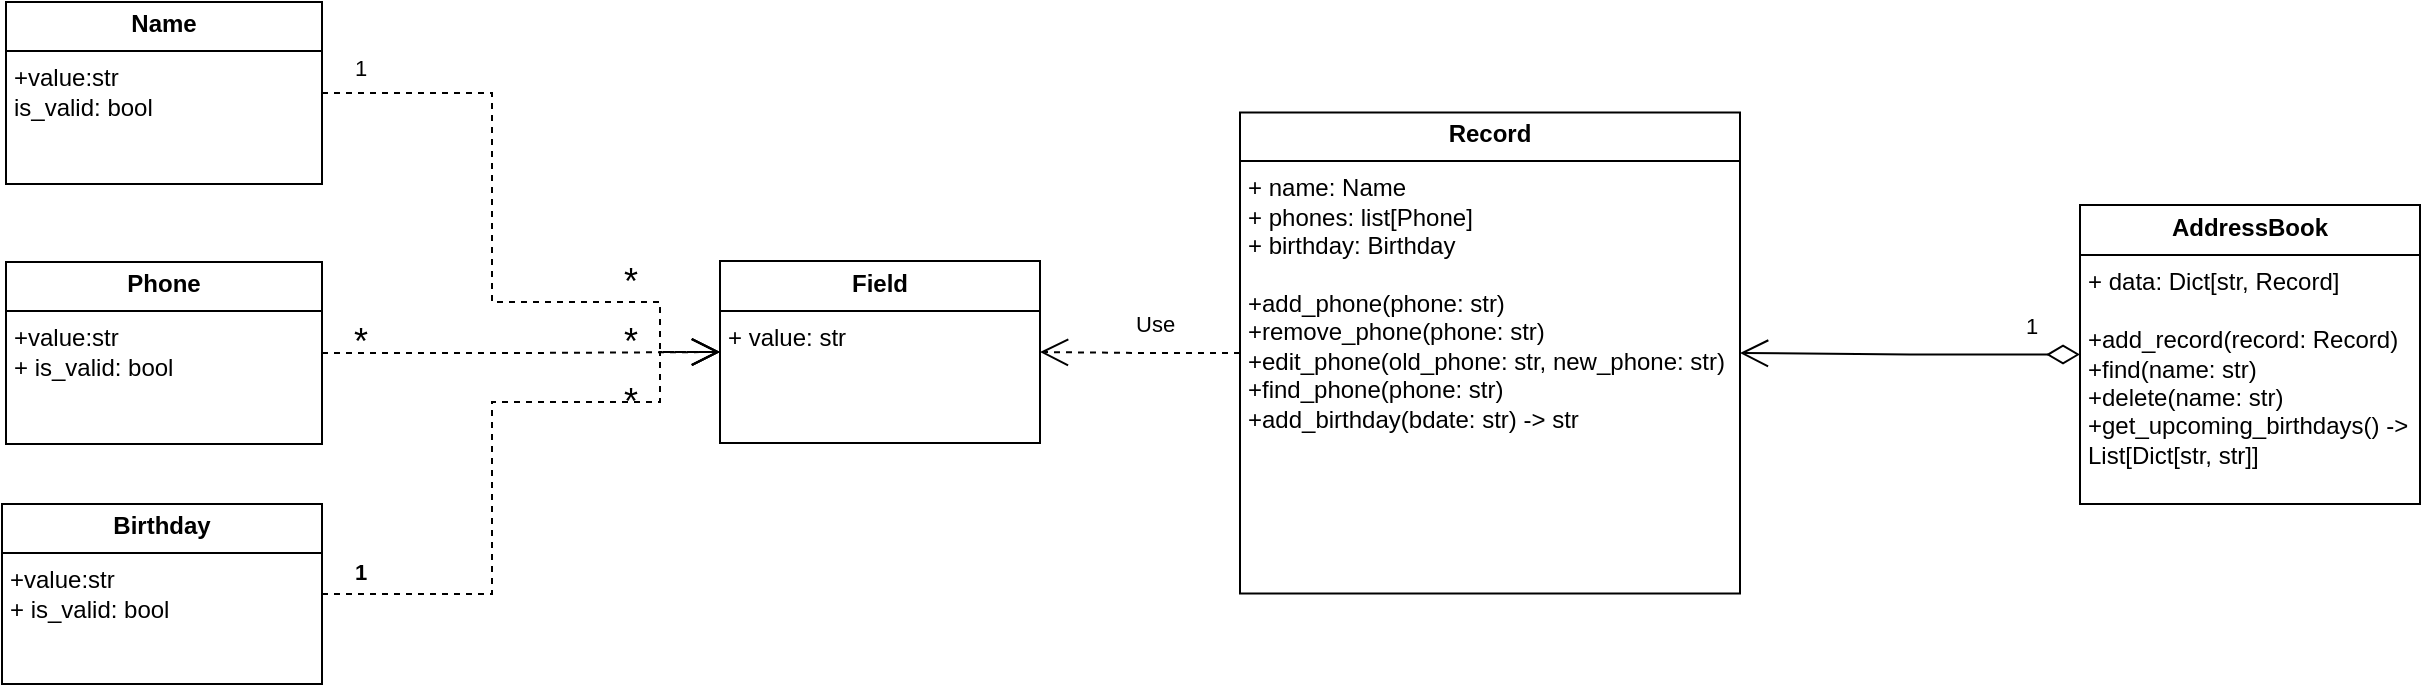 <mxfile version="24.0.7" type="github">
  <diagram id="C5RBs43oDa-KdzZeNtuy" name="Page-1">
    <mxGraphModel dx="2670" dy="813" grid="1" gridSize="10" guides="1" tooltips="1" connect="1" arrows="1" fold="1" page="1" pageScale="1" pageWidth="827" pageHeight="1169" math="0" shadow="0">
      <root>
        <mxCell id="WIyWlLk6GJQsqaUBKTNV-0" />
        <mxCell id="WIyWlLk6GJQsqaUBKTNV-1" parent="WIyWlLk6GJQsqaUBKTNV-0" />
        <mxCell id="ajwvEWi6pkSdw6jS7hgf-95" value="&lt;p&gt;&lt;font style=&quot;font-size: 18px;&quot;&gt;*&lt;/font&gt;&lt;/p&gt;" style="text;html=1;align=center;verticalAlign=middle;resizable=0;points=[];autosize=1;strokeColor=none;fillColor=none;fontFamily=Helvetica;fontSize=11;fontColor=default;labelBackgroundColor=default;fontsize=5;rotation=0;" vertex="1" parent="WIyWlLk6GJQsqaUBKTNV-1">
          <mxGeometry x="319" y="154" width="30" height="60" as="geometry" />
        </mxCell>
        <mxCell id="ajwvEWi6pkSdw6jS7hgf-84" value="&lt;p&gt;&lt;font style=&quot;font-size: 18px;&quot;&gt;*&lt;/font&gt;&lt;/p&gt;" style="text;html=1;align=center;verticalAlign=middle;resizable=0;points=[];autosize=1;strokeColor=none;fillColor=none;fontFamily=Helvetica;fontSize=11;fontColor=default;labelBackgroundColor=default;fontsize=5;rotation=0;" vertex="1" parent="WIyWlLk6GJQsqaUBKTNV-1">
          <mxGeometry x="-180" y="190" width="30" height="60" as="geometry" />
        </mxCell>
        <mxCell id="ajwvEWi6pkSdw6jS7hgf-81" value="&lt;p&gt;&lt;font style=&quot;font-size: 18px;&quot;&gt;*&lt;/font&gt;&lt;/p&gt;" style="text;html=1;align=center;verticalAlign=middle;resizable=0;points=[];autosize=1;strokeColor=none;fillColor=none;fontFamily=Helvetica;fontSize=11;fontColor=default;labelBackgroundColor=default;fontsize=5;rotation=0;" vertex="1" parent="WIyWlLk6GJQsqaUBKTNV-1">
          <mxGeometry x="-315" y="160" width="30" height="60" as="geometry" />
        </mxCell>
        <mxCell id="ajwvEWi6pkSdw6jS7hgf-82" value="&lt;p&gt;&lt;font style=&quot;font-size: 18px;&quot;&gt;*&lt;/font&gt;&lt;/p&gt;" style="text;html=1;align=center;verticalAlign=middle;resizable=0;points=[];autosize=1;strokeColor=none;fillColor=none;fontFamily=Helvetica;fontSize=11;fontColor=default;labelBackgroundColor=default;fontsize=5;rotation=0;" vertex="1" parent="WIyWlLk6GJQsqaUBKTNV-1">
          <mxGeometry x="-180" y="160" width="30" height="60" as="geometry" />
        </mxCell>
        <mxCell id="ajwvEWi6pkSdw6jS7hgf-78" value="&lt;p&gt;&lt;font style=&quot;font-size: 18px;&quot;&gt;*&lt;/font&gt;&lt;/p&gt;" style="text;html=1;align=center;verticalAlign=middle;resizable=0;points=[];autosize=1;strokeColor=none;fillColor=none;fontFamily=Helvetica;fontSize=11;fontColor=default;labelBackgroundColor=default;fontsize=5;rotation=0;" vertex="1" parent="WIyWlLk6GJQsqaUBKTNV-1">
          <mxGeometry x="-180" y="130" width="30" height="60" as="geometry" />
        </mxCell>
        <mxCell id="ajwvEWi6pkSdw6jS7hgf-14" value="&lt;p style=&quot;margin:0px;margin-top:4px;text-align:center;&quot;&gt;&lt;b&gt;Field&lt;/b&gt;&lt;/p&gt;&lt;hr size=&quot;1&quot; style=&quot;border-style:solid;&quot;&gt;&lt;p style=&quot;margin:0px;margin-left:4px;&quot;&gt;+ value: str&lt;/p&gt;&lt;p style=&quot;margin:0px;margin-left:4px;&quot;&gt;&lt;br&gt;&lt;/p&gt;" style="verticalAlign=top;align=left;overflow=fill;html=1;whiteSpace=wrap;" vertex="1" parent="WIyWlLk6GJQsqaUBKTNV-1">
          <mxGeometry x="-120" y="149.5" width="160" height="91" as="geometry" />
        </mxCell>
        <mxCell id="ajwvEWi6pkSdw6jS7hgf-15" value="&lt;p style=&quot;margin:0px;margin-top:4px;text-align:center;&quot;&gt;&lt;b&gt;Name&lt;/b&gt;&lt;/p&gt;&lt;hr size=&quot;1&quot; style=&quot;border-style:solid;&quot;&gt;&lt;p style=&quot;margin:0px;margin-left:4px;&quot;&gt;&lt;span style=&quot;background-color: initial;&quot;&gt;+value:str&lt;/span&gt;&lt;/p&gt;&lt;p style=&quot;margin:0px;margin-left:4px;&quot;&gt;&lt;span style=&quot;background-color: initial;&quot;&gt;is_valid: bool&lt;/span&gt;&lt;br&gt;&lt;/p&gt;" style="verticalAlign=top;align=left;overflow=fill;html=1;whiteSpace=wrap;" vertex="1" parent="WIyWlLk6GJQsqaUBKTNV-1">
          <mxGeometry x="-477" y="20" width="158" height="91" as="geometry" />
        </mxCell>
        <mxCell id="ajwvEWi6pkSdw6jS7hgf-16" value="&lt;p style=&quot;margin:0px;margin-top:4px;text-align:center;&quot;&gt;&lt;b&gt;Phone&lt;/b&gt;&lt;/p&gt;&lt;hr size=&quot;1&quot; style=&quot;border-style:solid;&quot;&gt;&lt;p style=&quot;margin:0px;margin-left:4px;&quot;&gt;+value:str&lt;br&gt;&lt;/p&gt;&lt;p style=&quot;margin:0px;margin-left:4px;&quot;&gt;+ is_valid: bool&lt;br&gt;&lt;/p&gt;" style="verticalAlign=top;align=left;overflow=fill;html=1;whiteSpace=wrap;" vertex="1" parent="WIyWlLk6GJQsqaUBKTNV-1">
          <mxGeometry x="-477" y="150" width="158" height="91" as="geometry" />
        </mxCell>
        <mxCell id="ajwvEWi6pkSdw6jS7hgf-17" value="&lt;p style=&quot;margin:0px;margin-top:4px;text-align:center;&quot;&gt;&lt;b&gt;Birthday&lt;/b&gt;&lt;/p&gt;&lt;hr size=&quot;1&quot; style=&quot;border-style:solid;&quot;&gt;&lt;p style=&quot;margin:0px;margin-left:4px;&quot;&gt;+value:str&lt;br&gt;&lt;/p&gt;&lt;p style=&quot;margin:0px;margin-left:4px;&quot;&gt;+ is_valid: bool&lt;br&gt;&lt;/p&gt;&lt;p style=&quot;margin:0px;margin-left:4px;&quot;&gt;&lt;span style=&quot;white-space: pre;&quot;&gt;&#x9;&lt;/span&gt;&lt;br&gt;&lt;/p&gt;" style="verticalAlign=top;align=left;overflow=fill;html=1;whiteSpace=wrap;" vertex="1" parent="WIyWlLk6GJQsqaUBKTNV-1">
          <mxGeometry x="-479" y="271" width="160" height="90" as="geometry" />
        </mxCell>
        <mxCell id="ajwvEWi6pkSdw6jS7hgf-18" value="&lt;p style=&quot;margin:0px;margin-top:4px;text-align:center;&quot;&gt;&lt;b&gt;Record&lt;/b&gt;&lt;/p&gt;&lt;hr size=&quot;1&quot; style=&quot;border-style:solid;&quot;&gt;&lt;p style=&quot;margin:0px;margin-left:4px;&quot;&gt;+ name: Name&lt;/p&gt;&lt;p style=&quot;margin:0px;margin-left:4px;&quot;&gt;+ phones: list[Phone]&lt;/p&gt;&lt;p style=&quot;margin:0px;margin-left:4px;&quot;&gt;+ birthday: Birthday&lt;/p&gt;&lt;p style=&quot;margin:0px;margin-left:4px;&quot;&gt;&lt;br&gt;&lt;/p&gt;&lt;p style=&quot;margin:0px;margin-left:4px;&quot;&gt;+add_phone(phone: str)&amp;nbsp;&amp;nbsp;&lt;/p&gt;&lt;p style=&quot;margin:0px;margin-left:4px;&quot;&gt;+remove_phone(phone: str)&amp;nbsp;&lt;/p&gt;&lt;p style=&quot;margin:0px;margin-left:4px;&quot;&gt;+edit_phone(old_phone: str, new_phone: str)&amp;nbsp;&lt;/p&gt;&lt;p style=&quot;margin:0px;margin-left:4px;&quot;&gt;+find_phone(phone: str)&amp;nbsp;&lt;/p&gt;&lt;p style=&quot;margin:0px;margin-left:4px;&quot;&gt;+add_birthday(bdate: str) -&amp;gt; str&lt;br&gt;&lt;/p&gt;" style="verticalAlign=top;align=left;overflow=fill;html=1;whiteSpace=wrap;" vertex="1" parent="WIyWlLk6GJQsqaUBKTNV-1">
          <mxGeometry x="140" y="75.25" width="250" height="240.5" as="geometry" />
        </mxCell>
        <mxCell id="ajwvEWi6pkSdw6jS7hgf-19" value="&lt;p style=&quot;margin:0px;margin-top:4px;text-align:center;&quot;&gt;&lt;b&gt;AddressBook&lt;/b&gt;&lt;/p&gt;&lt;hr size=&quot;1&quot; style=&quot;border-style:solid;&quot;&gt;&lt;p style=&quot;margin:0px;margin-left:4px;&quot;&gt;+ data: Dict[str, Record]&lt;/p&gt;&lt;p style=&quot;margin:0px;margin-left:4px;&quot;&gt;&lt;br&gt;&lt;/p&gt;&lt;p style=&quot;margin:0px;margin-left:4px;&quot;&gt;+add_record(record: Record)&lt;/p&gt;&lt;p style=&quot;margin:0px;margin-left:4px;&quot;&gt;+find(name: str)&amp;nbsp;&amp;nbsp;&lt;/p&gt;&lt;p style=&quot;margin:0px;margin-left:4px;&quot;&gt;+delete(name: str)&amp;nbsp; +get_upcoming_birthdays() -&amp;gt; List[Dict[str, str]]&lt;br&gt;&lt;/p&gt;" style="verticalAlign=top;align=left;overflow=fill;html=1;whiteSpace=wrap;" vertex="1" parent="WIyWlLk6GJQsqaUBKTNV-1">
          <mxGeometry x="560" y="121.5" width="170" height="149.5" as="geometry" />
        </mxCell>
        <mxCell id="ajwvEWi6pkSdw6jS7hgf-68" value="" style="endArrow=open;endSize=12;dashed=1;html=1;rounded=0;strokeColor=default;align=left;verticalAlign=bottom;fontFamily=Helvetica;fontSize=11;fontColor=default;labelBackgroundColor=default;edgeStyle=orthogonalEdgeStyle;exitX=1;exitY=0.5;exitDx=0;exitDy=0;entryX=0;entryY=0.5;entryDx=0;entryDy=0;" edge="1" parent="WIyWlLk6GJQsqaUBKTNV-1" source="ajwvEWi6pkSdw6jS7hgf-15" target="ajwvEWi6pkSdw6jS7hgf-14">
          <mxGeometry x="0.003" width="160" relative="1" as="geometry">
            <mxPoint x="-120" y="280" as="sourcePoint" />
            <mxPoint x="-280" y="280" as="targetPoint" />
            <Array as="points">
              <mxPoint x="-234" y="66" />
              <mxPoint x="-234" y="170" />
              <mxPoint x="-150" y="170" />
            </Array>
            <mxPoint as="offset" />
          </mxGeometry>
        </mxCell>
        <mxCell id="ajwvEWi6pkSdw6jS7hgf-70" value="" style="endArrow=open;endSize=12;dashed=1;html=1;rounded=0;strokeColor=default;align=left;verticalAlign=bottom;fontFamily=Helvetica;fontSize=11;fontColor=default;labelBackgroundColor=default;edgeStyle=orthogonalEdgeStyle;exitX=1;exitY=0.5;exitDx=0;exitDy=0;entryX=0;entryY=0.5;entryDx=0;entryDy=0;" edge="1" parent="WIyWlLk6GJQsqaUBKTNV-1" source="ajwvEWi6pkSdw6jS7hgf-17" target="ajwvEWi6pkSdw6jS7hgf-14">
          <mxGeometry width="160" relative="1" as="geometry">
            <mxPoint x="10" y="390" as="sourcePoint" />
            <mxPoint x="-150" y="390" as="targetPoint" />
            <Array as="points">
              <mxPoint x="-234" y="316" />
              <mxPoint x="-234" y="220" />
              <mxPoint x="-150" y="220" />
            </Array>
          </mxGeometry>
        </mxCell>
        <mxCell id="ajwvEWi6pkSdw6jS7hgf-71" value="" style="endArrow=open;endSize=12;dashed=1;html=1;rounded=0;strokeColor=default;align=left;verticalAlign=bottom;fontFamily=Helvetica;fontSize=11;fontColor=default;labelBackgroundColor=default;edgeStyle=orthogonalEdgeStyle;exitX=1;exitY=0.5;exitDx=0;exitDy=0;entryX=0;entryY=0.5;entryDx=0;entryDy=0;" edge="1" parent="WIyWlLk6GJQsqaUBKTNV-1" source="ajwvEWi6pkSdw6jS7hgf-16" target="ajwvEWi6pkSdw6jS7hgf-14">
          <mxGeometry width="160" relative="1" as="geometry">
            <mxPoint x="-180" y="430" as="sourcePoint" />
            <mxPoint x="-340" y="430" as="targetPoint" />
          </mxGeometry>
        </mxCell>
        <mxCell id="ajwvEWi6pkSdw6jS7hgf-77" value="1" style="text;html=1;align=center;verticalAlign=middle;resizable=0;points=[];autosize=1;strokeColor=none;fillColor=none;fontFamily=Helvetica;fontSize=11;fontColor=default;labelBackgroundColor=default;" vertex="1" parent="WIyWlLk6GJQsqaUBKTNV-1">
          <mxGeometry x="-315" y="38" width="30" height="30" as="geometry" />
        </mxCell>
        <mxCell id="ajwvEWi6pkSdw6jS7hgf-83" value="1" style="text;html=1;align=center;verticalAlign=middle;resizable=0;points=[];autosize=1;strokeColor=none;fillColor=none;fontFamily=Helvetica;fontSize=11;fontColor=default;labelBackgroundColor=default;fontStyle=1" vertex="1" parent="WIyWlLk6GJQsqaUBKTNV-1">
          <mxGeometry x="-315" y="290" width="30" height="30" as="geometry" />
        </mxCell>
        <mxCell id="ajwvEWi6pkSdw6jS7hgf-97" value="Use" style="endArrow=open;endSize=12;dashed=1;html=1;rounded=0;strokeColor=default;align=left;verticalAlign=bottom;fontFamily=Helvetica;fontSize=11;fontColor=default;labelBackgroundColor=default;edgeStyle=orthogonalEdgeStyle;exitX=0;exitY=0.5;exitDx=0;exitDy=0;entryX=1;entryY=0.5;entryDx=0;entryDy=0;" edge="1" parent="WIyWlLk6GJQsqaUBKTNV-1" source="ajwvEWi6pkSdw6jS7hgf-18" target="ajwvEWi6pkSdw6jS7hgf-14">
          <mxGeometry x="0.095" y="-5" width="160" relative="1" as="geometry">
            <mxPoint x="-40" y="350" as="sourcePoint" />
            <mxPoint x="120" y="350" as="targetPoint" />
            <mxPoint as="offset" />
          </mxGeometry>
        </mxCell>
        <mxCell id="ajwvEWi6pkSdw6jS7hgf-98" value="1" style="endArrow=open;html=1;endSize=12;startArrow=diamondThin;startSize=14;startFill=0;edgeStyle=orthogonalEdgeStyle;align=left;verticalAlign=bottom;rounded=0;strokeColor=default;fontFamily=Helvetica;fontSize=11;fontColor=default;labelBackgroundColor=default;exitX=0;exitY=0.5;exitDx=0;exitDy=0;entryX=1;entryY=0.5;entryDx=0;entryDy=0;" edge="1" parent="WIyWlLk6GJQsqaUBKTNV-1" source="ajwvEWi6pkSdw6jS7hgf-19" target="ajwvEWi6pkSdw6jS7hgf-18">
          <mxGeometry x="-0.669" y="-5" relative="1" as="geometry">
            <mxPoint x="340" y="280" as="sourcePoint" />
            <mxPoint x="500" y="280" as="targetPoint" />
            <mxPoint as="offset" />
          </mxGeometry>
        </mxCell>
      </root>
    </mxGraphModel>
  </diagram>
</mxfile>
